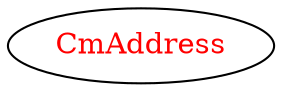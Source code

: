 digraph dependencyGraph {
 concentrate=true;
 ranksep="2.0";
 rankdir="LR"; 
 splines="ortho";
"CmAddress" [fontcolor="red"];
}